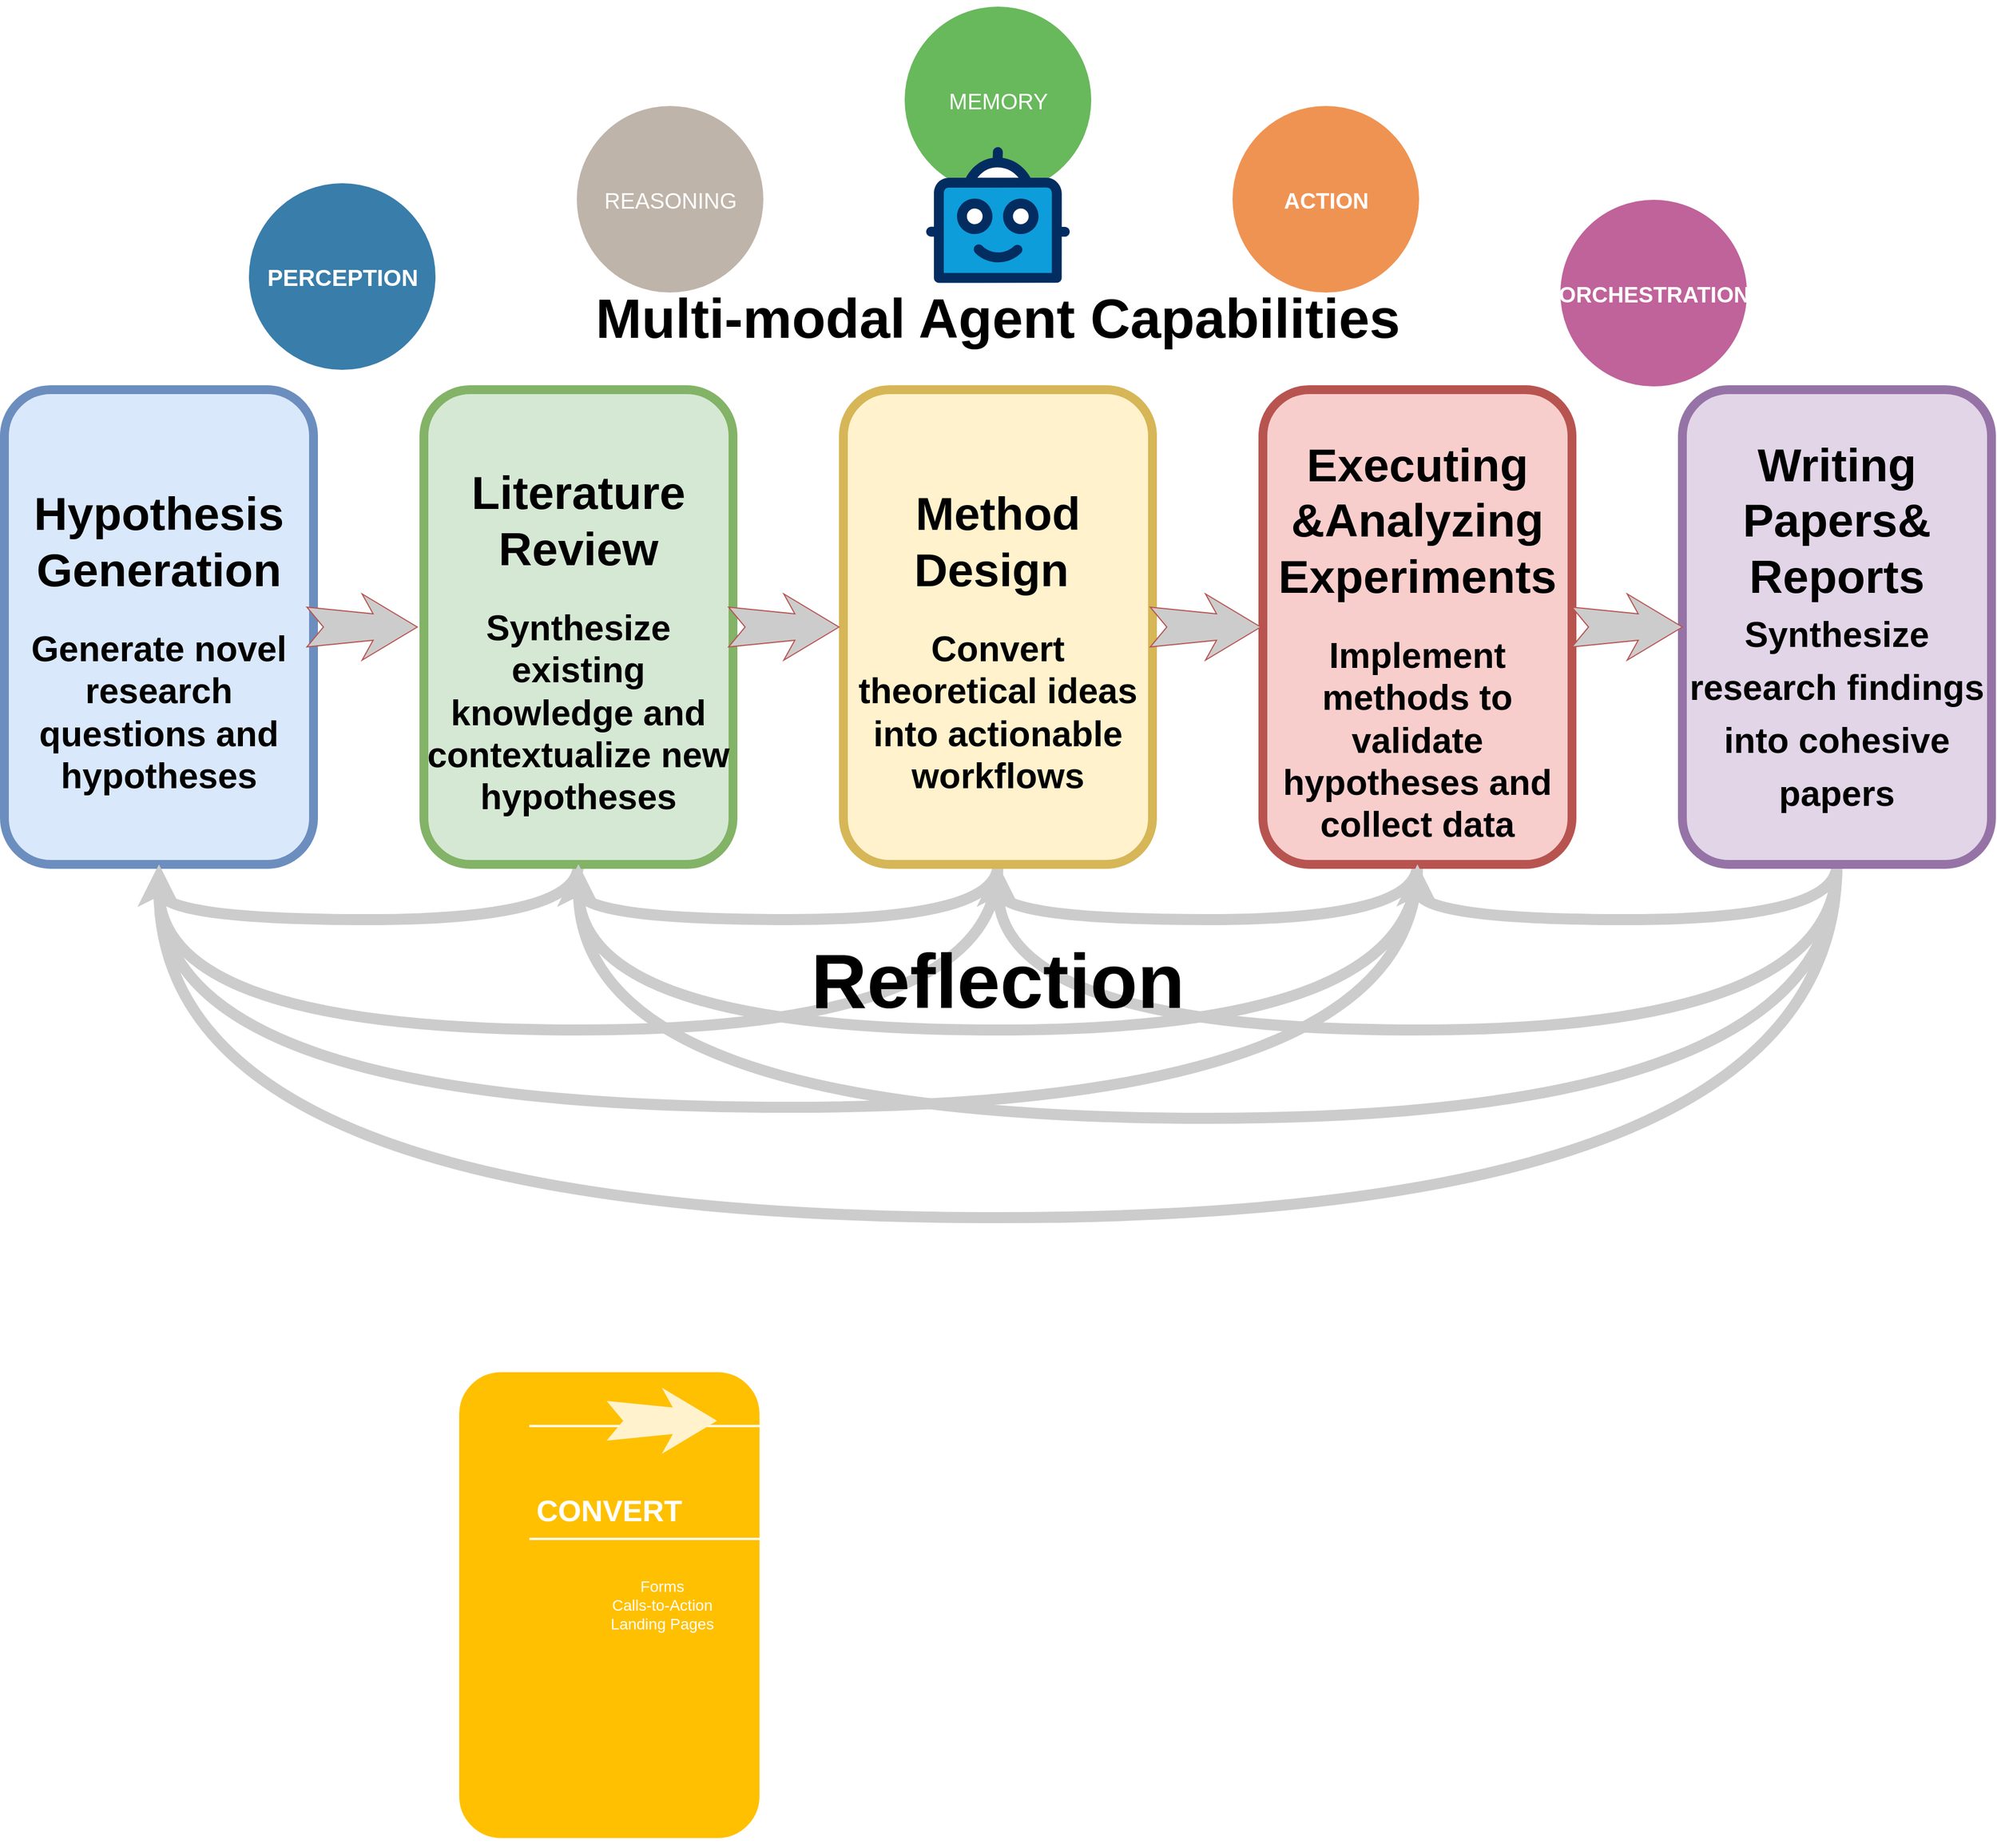 <mxfile version="28.0.6">
  <diagram name="Page-1" id="12e1b939-464a-85fe-373e-61e167be1490">
    <mxGraphModel dx="2246" dy="1191" grid="1" gridSize="10" guides="1" tooltips="1" connect="1" arrows="1" fold="1" page="1" pageScale="1.5" pageWidth="1169" pageHeight="826" background="none" math="0" shadow="0">
      <root>
        <mxCell id="0" />
        <mxCell id="1" parent="0" />
        <mxCell id="V37_UY5ugxqsdwMf12iB-18" style="edgeStyle=orthogonalEdgeStyle;shape=connector;curved=1;rounded=0;orthogonalLoop=1;jettySize=auto;html=1;exitX=0.5;exitY=1;exitDx=0;exitDy=0;entryX=0.5;entryY=1;entryDx=0;entryDy=0;strokeColor=light-dark(#CCCCCC,#614C6C);strokeWidth=10;align=center;verticalAlign=middle;fontFamily=Helvetica;fontSize=11;fontColor=default;labelBackgroundColor=default;startSize=10;endArrow=classic;" parent="1" source="60da8b9f42644d3a-2" target="V37_UY5ugxqsdwMf12iB-1" edge="1">
          <mxGeometry relative="1" as="geometry">
            <Array as="points">
              <mxPoint x="702" y="920" />
              <mxPoint x="322" y="920" />
            </Array>
          </mxGeometry>
        </mxCell>
        <mxCell id="60da8b9f42644d3a-2" value="&lt;h1&gt;&lt;font style=&quot;font-size: 42px;&quot;&gt;Literature Review&lt;/font&gt;&lt;/h1&gt;&lt;div&gt;&lt;font style=&quot;font-size: 32px;&quot;&gt;&lt;b&gt;Synthesize existing knowledge and contextualize new hypotheses&lt;/b&gt;&lt;/font&gt;&lt;/div&gt;" style="whiteSpace=wrap;html=1;rounded=1;shadow=0;strokeWidth=8;fontSize=20;align=center;fillColor=#d5e8d4;strokeColor=#82b366;" parent="1" vertex="1">
          <mxGeometry x="562" y="440" width="280" height="430" as="geometry" />
        </mxCell>
        <mxCell id="60da8b9f42644d3a-8" value="&lt;font style=&quot;font-size: 20px;&quot;&gt;REASONING&lt;/font&gt;" style="ellipse;whiteSpace=wrap;html=1;rounded=0;shadow=0;strokeWidth=6;fontSize=14;align=center;fillColor=#BFB4A9;strokeColor=#FFFFFF;fontColor=#FFFFFF;" parent="1" vertex="1">
          <mxGeometry x="697.5" y="180" width="175" height="175" as="geometry" />
        </mxCell>
        <mxCell id="60da8b9f42644d3a-17" value="" style="whiteSpace=wrap;html=1;rounded=1;shadow=0;strokeWidth=8;fontSize=20;align=center;fillColor=#FFC001;strokeColor=#FFFFFF;" parent="1" vertex="1">
          <mxGeometry x="590" y="1326" width="280" height="430" as="geometry" />
        </mxCell>
        <mxCell id="60da8b9f42644d3a-18" value="CONVERT" style="text;html=1;strokeColor=none;fillColor=none;align=center;verticalAlign=middle;whiteSpace=wrap;rounded=0;shadow=0;fontSize=27;fontColor=#FFFFFF;fontStyle=1" parent="1" vertex="1">
          <mxGeometry x="590" y="1426" width="280" height="60" as="geometry" />
        </mxCell>
        <mxCell id="60da8b9f42644d3a-19" value="Forms&lt;div&gt;Calls-to-Action&lt;/div&gt;&lt;div&gt;Landing Pages&lt;/div&gt;" style="text;html=1;strokeColor=none;fillColor=none;align=center;verticalAlign=middle;whiteSpace=wrap;rounded=0;shadow=0;fontSize=14;fontColor=#FFFFFF;" parent="1" vertex="1">
          <mxGeometry x="637.5" y="1496" width="280" height="90" as="geometry" />
        </mxCell>
        <mxCell id="60da8b9f42644d3a-20" value="" style="line;strokeWidth=2;html=1;rounded=0;shadow=0;fontSize=27;align=center;fillColor=none;strokeColor=#FFFFFF;" parent="1" vertex="1">
          <mxGeometry x="657.5" y="1130" width="240" height="497.5" as="geometry" />
        </mxCell>
        <mxCell id="60da8b9f42644d3a-21" value="" style="line;strokeWidth=2;html=1;rounded=0;shadow=0;fontSize=27;align=center;fillColor=none;strokeColor=#FFFFFF;" parent="1" vertex="1">
          <mxGeometry x="657.5" y="1476" width="240" height="10" as="geometry" />
        </mxCell>
        <mxCell id="60da8b9f42644d3a-22" value="&lt;font style=&quot;font-size: 21px;&quot;&gt;&lt;b style=&quot;&quot;&gt;PERCEPTION&lt;/b&gt;&lt;/font&gt;" style="ellipse;whiteSpace=wrap;html=1;rounded=0;shadow=0;strokeWidth=6;fontSize=14;align=center;fillColor=#397DAA;strokeColor=#FFFFFF;fontColor=#FFFFFF;" parent="1" vertex="1">
          <mxGeometry x="400.5" y="250" width="175" height="175" as="geometry" />
        </mxCell>
        <mxCell id="60da8b9f42644d3a-23" value="" style="html=1;shadow=0;dashed=0;align=center;verticalAlign=middle;shape=mxgraph.arrows2.stylisedArrow;dy=0.6;dx=40;notch=15;feather=0.4;rounded=0;strokeWidth=1;fontSize=27;strokeColor=none;fillColor=#fff2cc;" parent="1" vertex="1">
          <mxGeometry x="727.5" y="1344" width="100" height="60" as="geometry" />
        </mxCell>
        <mxCell id="V37_UY5ugxqsdwMf12iB-16" style="edgeStyle=orthogonalEdgeStyle;shape=connector;curved=1;rounded=0;orthogonalLoop=1;jettySize=auto;html=1;exitX=0.5;exitY=1;exitDx=0;exitDy=0;entryX=0.5;entryY=1;entryDx=0;entryDy=0;strokeColor=#CCCCCC;strokeWidth=10;align=center;verticalAlign=middle;fontFamily=Helvetica;fontSize=11;fontColor=default;labelBackgroundColor=default;startSize=10;endArrow=classic;" parent="1" source="60da8b9f42644d3a-24" target="V37_UY5ugxqsdwMf12iB-3" edge="1">
          <mxGeometry relative="1" as="geometry">
            <Array as="points">
              <mxPoint x="1462" y="920" />
              <mxPoint x="1082" y="920" />
            </Array>
          </mxGeometry>
        </mxCell>
        <mxCell id="V37_UY5ugxqsdwMf12iB-22" style="edgeStyle=orthogonalEdgeStyle;shape=connector;curved=1;rounded=0;orthogonalLoop=1;jettySize=auto;html=1;exitX=0.5;exitY=1;exitDx=0;exitDy=0;entryX=0.5;entryY=1;entryDx=0;entryDy=0;strokeColor=#CCCCCC;strokeWidth=10;align=center;verticalAlign=middle;fontFamily=Helvetica;fontSize=11;fontColor=default;labelBackgroundColor=default;startSize=10;endArrow=classic;" parent="1" source="60da8b9f42644d3a-24" target="60da8b9f42644d3a-2" edge="1">
          <mxGeometry relative="1" as="geometry">
            <Array as="points">
              <mxPoint x="1462" y="1020" />
              <mxPoint x="702" y="1020" />
            </Array>
          </mxGeometry>
        </mxCell>
        <mxCell id="V37_UY5ugxqsdwMf12iB-29" style="edgeStyle=orthogonalEdgeStyle;shape=connector;curved=1;rounded=0;orthogonalLoop=1;jettySize=auto;html=1;exitX=0.5;exitY=1;exitDx=0;exitDy=0;entryX=0.5;entryY=1;entryDx=0;entryDy=0;strokeColor=#CCCCCC;strokeWidth=10;align=center;verticalAlign=middle;fontFamily=Helvetica;fontSize=11;fontColor=default;labelBackgroundColor=default;startSize=10;endArrow=classic;" parent="1" source="60da8b9f42644d3a-24" target="V37_UY5ugxqsdwMf12iB-1" edge="1">
          <mxGeometry relative="1" as="geometry">
            <Array as="points">
              <mxPoint x="1462" y="1090" />
              <mxPoint x="322" y="1090" />
            </Array>
          </mxGeometry>
        </mxCell>
        <mxCell id="60da8b9f42644d3a-24" value="&lt;h1&gt;&lt;font style=&quot;font-size: 42px;&quot;&gt;Executing &amp;amp;Analyzing Experiments&lt;/font&gt;&lt;/h1&gt;&lt;div&gt;&lt;font style=&quot;font-size: 32px;&quot;&gt;&lt;b&gt;Implement methods to validate hypotheses and collect data&lt;/b&gt;&lt;/font&gt;&lt;/div&gt;" style="whiteSpace=wrap;html=1;rounded=1;shadow=0;strokeWidth=8;fontSize=20;align=center;fillColor=#f8cecc;strokeColor=#b85450;" parent="1" vertex="1">
          <mxGeometry x="1322" y="440" width="280" height="430" as="geometry" />
        </mxCell>
        <mxCell id="60da8b9f42644d3a-29" value="&lt;font style=&quot;font-size: 20px;&quot;&gt;&lt;b&gt;ACTION&lt;/b&gt;&lt;/font&gt;" style="ellipse;whiteSpace=wrap;html=1;rounded=0;shadow=0;strokeWidth=6;fontSize=14;align=center;fillColor=#EF9353;strokeColor=#FFFFFF;fontColor=#FFFFFF;" parent="1" vertex="1">
          <mxGeometry x="1291.5" y="180" width="175" height="175" as="geometry" />
        </mxCell>
        <mxCell id="V37_UY5ugxqsdwMf12iB-10" style="edgeStyle=orthogonalEdgeStyle;curved=1;rounded=0;orthogonalLoop=1;jettySize=auto;html=1;exitX=0.5;exitY=1;exitDx=0;exitDy=0;entryX=0.5;entryY=1;entryDx=0;entryDy=0;strokeColor=#CCCCCC;startSize=10;strokeWidth=10;" parent="1" source="60da8b9f42644d3a-31" target="60da8b9f42644d3a-24" edge="1">
          <mxGeometry relative="1" as="geometry">
            <Array as="points">
              <mxPoint x="1842" y="920" />
              <mxPoint x="1462" y="920" />
            </Array>
          </mxGeometry>
        </mxCell>
        <mxCell id="V37_UY5ugxqsdwMf12iB-20" style="edgeStyle=orthogonalEdgeStyle;shape=connector;curved=1;rounded=0;orthogonalLoop=1;jettySize=auto;html=1;exitX=0.5;exitY=1;exitDx=0;exitDy=0;entryX=0.5;entryY=1;entryDx=0;entryDy=0;strokeColor=#CCCCCC;strokeWidth=10;align=center;verticalAlign=middle;fontFamily=Helvetica;fontSize=11;fontColor=default;labelBackgroundColor=default;startSize=10;endArrow=classic;" parent="1" source="60da8b9f42644d3a-31" target="V37_UY5ugxqsdwMf12iB-3" edge="1">
          <mxGeometry relative="1" as="geometry">
            <Array as="points">
              <mxPoint x="1842" y="1020" />
              <mxPoint x="1082" y="1020" />
            </Array>
          </mxGeometry>
        </mxCell>
        <mxCell id="V37_UY5ugxqsdwMf12iB-28" style="edgeStyle=orthogonalEdgeStyle;shape=connector;curved=1;rounded=0;orthogonalLoop=1;jettySize=auto;html=1;exitX=0.5;exitY=1;exitDx=0;exitDy=0;entryX=0.5;entryY=1;entryDx=0;entryDy=0;strokeColor=#CCCCCC;strokeWidth=10;align=center;verticalAlign=middle;fontFamily=Helvetica;fontSize=11;fontColor=default;labelBackgroundColor=default;startSize=10;endArrow=classic;" parent="1" source="60da8b9f42644d3a-31" target="60da8b9f42644d3a-2" edge="1">
          <mxGeometry relative="1" as="geometry">
            <Array as="points">
              <mxPoint x="1842" y="1100" />
              <mxPoint x="702" y="1100" />
            </Array>
          </mxGeometry>
        </mxCell>
        <mxCell id="V37_UY5ugxqsdwMf12iB-30" style="edgeStyle=orthogonalEdgeStyle;shape=connector;curved=1;rounded=0;orthogonalLoop=1;jettySize=auto;html=1;exitX=0.5;exitY=1;exitDx=0;exitDy=0;entryX=0.5;entryY=1;entryDx=0;entryDy=0;strokeColor=#CCCCCC;strokeWidth=10;align=center;verticalAlign=middle;fontFamily=Helvetica;fontSize=11;fontColor=default;labelBackgroundColor=default;startSize=10;endArrow=classic;" parent="1" source="60da8b9f42644d3a-31" target="V37_UY5ugxqsdwMf12iB-1" edge="1">
          <mxGeometry relative="1" as="geometry">
            <Array as="points">
              <mxPoint x="1842" y="1190" />
              <mxPoint x="322" y="1190" />
            </Array>
          </mxGeometry>
        </mxCell>
        <mxCell id="60da8b9f42644d3a-31" value="&lt;h1&gt;&lt;font style=&quot;font-size: 42px;&quot;&gt;Writing Papers&amp;amp; Reports&lt;/font&gt; &lt;font style=&quot;font-size: 32px;&quot;&gt;Synthesize research findings into cohesive papers&lt;/font&gt;&lt;/h1&gt;" style="whiteSpace=wrap;html=1;rounded=1;shadow=0;strokeWidth=8;fontSize=20;align=center;fillColor=#e1d5e7;strokeColor=#9673a6;" parent="1" vertex="1">
          <mxGeometry x="1702" y="440" width="280" height="430" as="geometry" />
        </mxCell>
        <mxCell id="60da8b9f42644d3a-36" value="&lt;font style=&quot;font-size: 20px;&quot;&gt;MEMORY&lt;/font&gt;" style="ellipse;whiteSpace=wrap;html=1;rounded=0;shadow=0;strokeWidth=6;fontSize=14;align=center;fillColor=#68B85C;strokeColor=#FFFFFF;fontColor=#FFFFFF;" parent="1" vertex="1">
          <mxGeometry x="994.5" y="90" width="175" height="175" as="geometry" />
        </mxCell>
        <mxCell id="60da8b9f42644d3a-38" value="&lt;font style=&quot;font-size: 20px;&quot;&gt;&lt;b&gt;ORCHESTRATION&lt;/b&gt;&lt;/font&gt;" style="ellipse;whiteSpace=wrap;html=1;rounded=0;shadow=0;strokeWidth=6;fontSize=14;align=center;fillColor=#BF639A;strokeColor=#FFFFFF;fontColor=#FFFFFF;" parent="1" vertex="1">
          <mxGeometry x="1588.5" y="265" width="175" height="175" as="geometry" />
        </mxCell>
        <mxCell id="V37_UY5ugxqsdwMf12iB-1" value="&lt;h1 style=&quot;&quot;&gt;&lt;span style=&quot;background-color: transparent; color: light-dark(rgb(0, 0, 0), rgb(255, 255, 255));&quot;&gt;&lt;font style=&quot;font-size: 42px;&quot;&gt;Hypothesis Generation&lt;/font&gt;&lt;/span&gt;&lt;/h1&gt;&lt;div&gt;&lt;font style=&quot;font-size: 32px;&quot;&gt;&lt;b&gt;Generate novel research questions and hypotheses&lt;/b&gt;&lt;/font&gt;&lt;/div&gt;" style="whiteSpace=wrap;html=1;rounded=1;shadow=0;strokeWidth=8;fontSize=20;align=center;fillColor=#dae8fc;strokeColor=#6c8ebf;" parent="1" vertex="1">
          <mxGeometry x="182" y="440" width="280" height="430" as="geometry" />
        </mxCell>
        <mxCell id="V37_UY5ugxqsdwMf12iB-21" style="edgeStyle=orthogonalEdgeStyle;shape=connector;curved=1;rounded=0;orthogonalLoop=1;jettySize=auto;html=1;exitX=0.5;exitY=1;exitDx=0;exitDy=0;entryX=0.5;entryY=1;entryDx=0;entryDy=0;strokeColor=#CCCCCC;strokeWidth=10;align=center;verticalAlign=middle;fontFamily=Helvetica;fontSize=11;fontColor=default;labelBackgroundColor=default;startSize=10;endArrow=classic;" parent="1" source="V37_UY5ugxqsdwMf12iB-3" target="V37_UY5ugxqsdwMf12iB-1" edge="1">
          <mxGeometry relative="1" as="geometry">
            <Array as="points">
              <mxPoint x="1082" y="1020" />
              <mxPoint x="322" y="1020" />
            </Array>
          </mxGeometry>
        </mxCell>
        <mxCell id="V37_UY5ugxqsdwMf12iB-25" style="edgeStyle=orthogonalEdgeStyle;shape=connector;curved=1;rounded=0;orthogonalLoop=1;jettySize=auto;html=1;exitX=0.5;exitY=1;exitDx=0;exitDy=0;entryX=0.5;entryY=1;entryDx=0;entryDy=0;strokeColor=#CCCCCC;strokeWidth=10;align=center;verticalAlign=middle;fontFamily=Helvetica;fontSize=11;fontColor=default;labelBackgroundColor=default;startSize=10;endArrow=classic;" parent="1" source="V37_UY5ugxqsdwMf12iB-3" target="60da8b9f42644d3a-2" edge="1">
          <mxGeometry relative="1" as="geometry">
            <Array as="points">
              <mxPoint x="1082" y="920" />
              <mxPoint x="702" y="920" />
            </Array>
          </mxGeometry>
        </mxCell>
        <mxCell id="V37_UY5ugxqsdwMf12iB-3" value="&lt;h1&gt;&lt;font style=&quot;font-size: 42px;&quot;&gt;Method Design&amp;nbsp;&lt;/font&gt;&lt;/h1&gt;&lt;div&gt;&lt;font style=&quot;font-size: 32px;&quot;&gt;&lt;b&gt;Convert theoretical ideas into actionable workflows&lt;/b&gt;&lt;/font&gt;&lt;/div&gt;" style="whiteSpace=wrap;html=1;rounded=1;shadow=0;strokeWidth=8;fontSize=20;align=center;fillColor=#fff2cc;strokeColor=#d6b656;" parent="1" vertex="1">
          <mxGeometry x="942" y="440" width="280" height="430" as="geometry" />
        </mxCell>
        <mxCell id="V37_UY5ugxqsdwMf12iB-4" value="" style="html=1;shadow=0;dashed=0;align=center;verticalAlign=middle;shape=mxgraph.arrows2.stylisedArrow;dy=0.6;dx=40;notch=15;feather=0.4;rounded=0;strokeWidth=1;fontSize=27;strokeColor=#b85450;fillColor=#CCCCCC;" parent="1" vertex="1">
          <mxGeometry x="456" y="625" width="100" height="60" as="geometry" />
        </mxCell>
        <mxCell id="V37_UY5ugxqsdwMf12iB-5" value="" style="html=1;shadow=0;dashed=0;align=center;verticalAlign=middle;shape=mxgraph.arrows2.stylisedArrow;dy=0.6;dx=40;notch=15;feather=0.4;rounded=0;strokeWidth=1;fontSize=27;strokeColor=#b85450;fillColor=#CCCCCC;" parent="1" vertex="1">
          <mxGeometry x="838" y="625" width="100" height="60" as="geometry" />
        </mxCell>
        <mxCell id="V37_UY5ugxqsdwMf12iB-6" value="" style="html=1;shadow=0;dashed=0;align=center;verticalAlign=middle;shape=mxgraph.arrows2.stylisedArrow;dy=0.6;dx=40;notch=15;feather=0.4;rounded=0;strokeWidth=1;fontSize=27;strokeColor=#b85450;fillColor=#CCCCCC;" parent="1" vertex="1">
          <mxGeometry x="1220" y="625" width="100" height="60" as="geometry" />
        </mxCell>
        <mxCell id="V37_UY5ugxqsdwMf12iB-8" value="" style="html=1;shadow=0;dashed=0;align=center;verticalAlign=middle;shape=mxgraph.arrows2.stylisedArrow;dy=0.6;dx=40;notch=15;feather=0.4;rounded=0;strokeWidth=1;fontSize=27;strokeColor=#b85450;fillColor=#CCCCCC;" parent="1" vertex="1">
          <mxGeometry x="1602" y="625" width="100" height="60" as="geometry" />
        </mxCell>
        <mxCell id="V37_UY5ugxqsdwMf12iB-34" value="&lt;h1&gt;&lt;font style=&quot;font-size: 70px;&quot;&gt;Reflection&lt;/font&gt;&lt;/h1&gt;" style="text;strokeColor=none;align=center;fillColor=none;html=1;verticalAlign=middle;whiteSpace=wrap;rounded=0;fontFamily=Helvetica;fontSize=11;fontColor=default;labelBackgroundColor=none;" parent="1" vertex="1">
          <mxGeometry x="742" y="740" width="680" height="470" as="geometry" />
        </mxCell>
        <mxCell id="ljUIJSg7rGIt_KU4o5Zf-2" value="&lt;h1&gt;&lt;font style=&quot;font-size: 50px;&quot;&gt;Multi-modal Agent Capabilities&lt;/font&gt;&lt;/h1&gt;" style="text;strokeColor=none;align=center;fillColor=none;html=1;verticalAlign=middle;whiteSpace=wrap;rounded=0;fontFamily=Helvetica;fontSize=11;fontColor=default;labelBackgroundColor=none;" vertex="1" parent="1">
          <mxGeometry x="660" y="220" width="844" height="310" as="geometry" />
        </mxCell>
        <mxCell id="ljUIJSg7rGIt_KU4o5Zf-3" value="" style="verticalLabelPosition=bottom;aspect=fixed;html=1;shape=mxgraph.salesforce.bots;fontFamily=Helvetica;fontSize=11;fontColor=default;labelBackgroundColor=default;" vertex="1" parent="1">
          <mxGeometry x="1017" y="220" width="130" height="123.5" as="geometry" />
        </mxCell>
      </root>
    </mxGraphModel>
  </diagram>
</mxfile>
